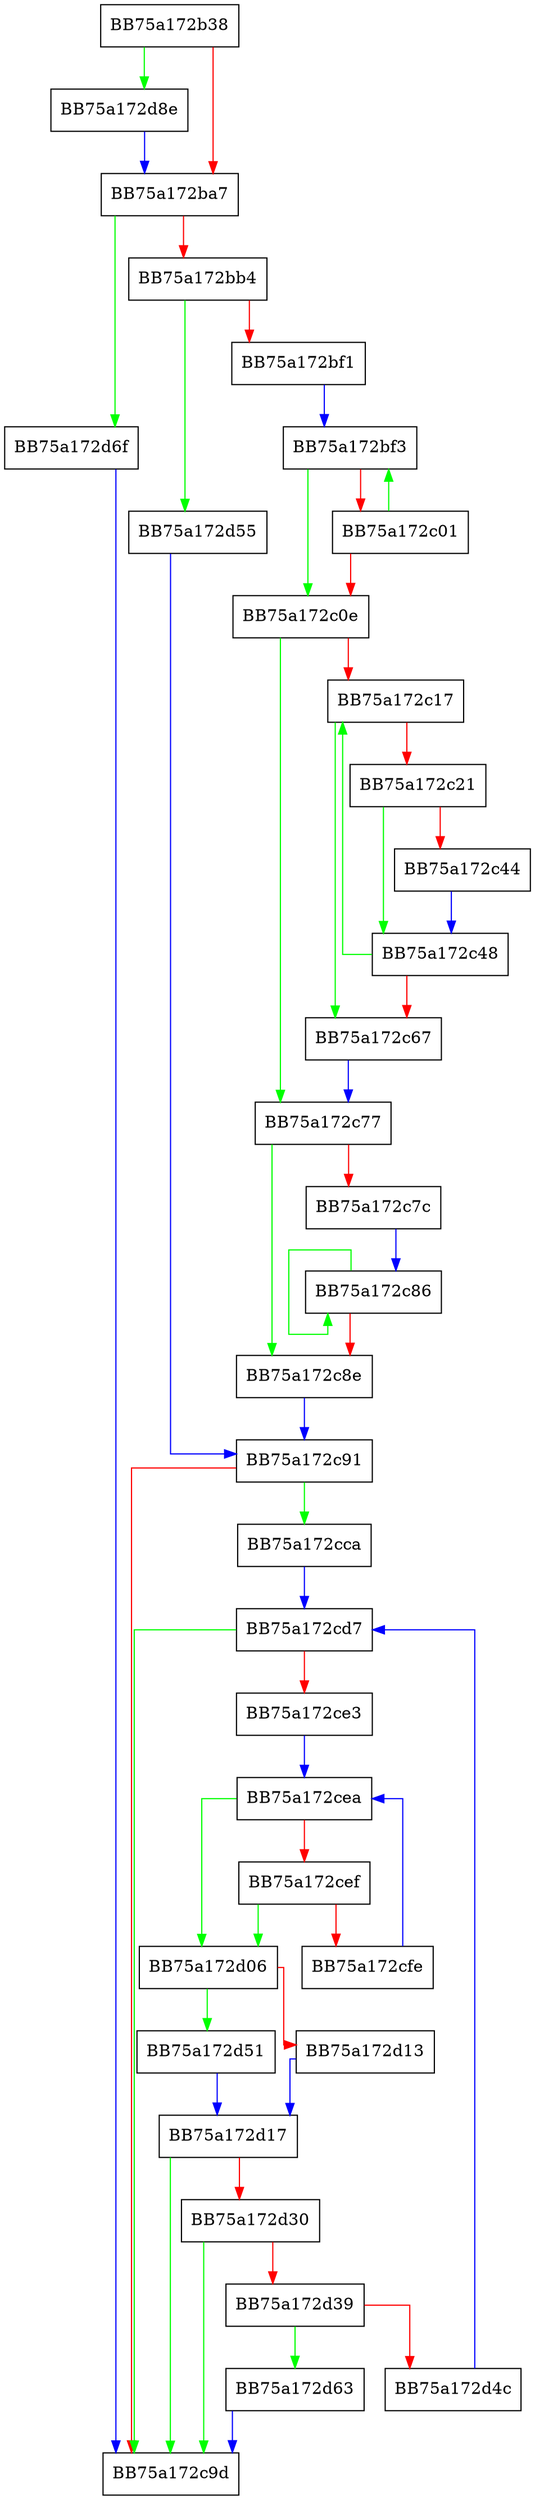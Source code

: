 digraph toString {
  node [shape="box"];
  graph [splines=ortho];
  BB75a172b38 -> BB75a172d8e [color="green"];
  BB75a172b38 -> BB75a172ba7 [color="red"];
  BB75a172ba7 -> BB75a172d6f [color="green"];
  BB75a172ba7 -> BB75a172bb4 [color="red"];
  BB75a172bb4 -> BB75a172d55 [color="green"];
  BB75a172bb4 -> BB75a172bf1 [color="red"];
  BB75a172bf1 -> BB75a172bf3 [color="blue"];
  BB75a172bf3 -> BB75a172c0e [color="green"];
  BB75a172bf3 -> BB75a172c01 [color="red"];
  BB75a172c01 -> BB75a172bf3 [color="green"];
  BB75a172c01 -> BB75a172c0e [color="red"];
  BB75a172c0e -> BB75a172c77 [color="green"];
  BB75a172c0e -> BB75a172c17 [color="red"];
  BB75a172c17 -> BB75a172c67 [color="green"];
  BB75a172c17 -> BB75a172c21 [color="red"];
  BB75a172c21 -> BB75a172c48 [color="green"];
  BB75a172c21 -> BB75a172c44 [color="red"];
  BB75a172c44 -> BB75a172c48 [color="blue"];
  BB75a172c48 -> BB75a172c17 [color="green"];
  BB75a172c48 -> BB75a172c67 [color="red"];
  BB75a172c67 -> BB75a172c77 [color="blue"];
  BB75a172c77 -> BB75a172c8e [color="green"];
  BB75a172c77 -> BB75a172c7c [color="red"];
  BB75a172c7c -> BB75a172c86 [color="blue"];
  BB75a172c86 -> BB75a172c86 [color="green"];
  BB75a172c86 -> BB75a172c8e [color="red"];
  BB75a172c8e -> BB75a172c91 [color="blue"];
  BB75a172c91 -> BB75a172cca [color="green"];
  BB75a172c91 -> BB75a172c9d [color="red"];
  BB75a172cca -> BB75a172cd7 [color="blue"];
  BB75a172cd7 -> BB75a172c9d [color="green"];
  BB75a172cd7 -> BB75a172ce3 [color="red"];
  BB75a172ce3 -> BB75a172cea [color="blue"];
  BB75a172cea -> BB75a172d06 [color="green"];
  BB75a172cea -> BB75a172cef [color="red"];
  BB75a172cef -> BB75a172d06 [color="green"];
  BB75a172cef -> BB75a172cfe [color="red"];
  BB75a172cfe -> BB75a172cea [color="blue"];
  BB75a172d06 -> BB75a172d51 [color="green"];
  BB75a172d06 -> BB75a172d13 [color="red"];
  BB75a172d13 -> BB75a172d17 [color="blue"];
  BB75a172d17 -> BB75a172c9d [color="green"];
  BB75a172d17 -> BB75a172d30 [color="red"];
  BB75a172d30 -> BB75a172c9d [color="green"];
  BB75a172d30 -> BB75a172d39 [color="red"];
  BB75a172d39 -> BB75a172d63 [color="green"];
  BB75a172d39 -> BB75a172d4c [color="red"];
  BB75a172d4c -> BB75a172cd7 [color="blue"];
  BB75a172d51 -> BB75a172d17 [color="blue"];
  BB75a172d55 -> BB75a172c91 [color="blue"];
  BB75a172d63 -> BB75a172c9d [color="blue"];
  BB75a172d6f -> BB75a172c9d [color="blue"];
  BB75a172d8e -> BB75a172ba7 [color="blue"];
}